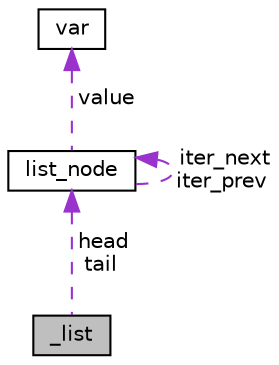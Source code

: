 digraph "_list"
{
  edge [fontname="Helvetica",fontsize="10",labelfontname="Helvetica",labelfontsize="10"];
  node [fontname="Helvetica",fontsize="10",shape=record];
  Node1 [label="_list",height=0.2,width=0.4,color="black", fillcolor="grey75", style="filled", fontcolor="black"];
  Node2 -> Node1 [dir="back",color="darkorchid3",fontsize="10",style="dashed",label=" head\ntail" ,fontname="Helvetica"];
  Node2 [label="list_node",height=0.2,width=0.4,color="black", fillcolor="white", style="filled",URL="$structlist__node.html"];
  Node2 -> Node2 [dir="back",color="darkorchid3",fontsize="10",style="dashed",label=" iter_next\niter_prev" ,fontname="Helvetica"];
  Node3 -> Node2 [dir="back",color="darkorchid3",fontsize="10",style="dashed",label=" value" ,fontname="Helvetica"];
  Node3 [label="var",height=0.2,width=0.4,color="black", fillcolor="white", style="filled",URL="$unionvar.html"];
}
